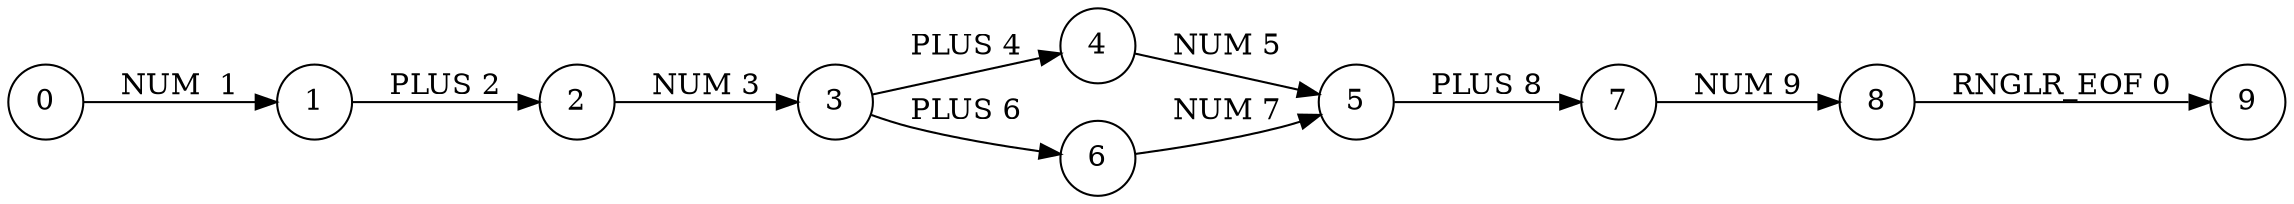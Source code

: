 digraph g
{
rankdir=LR
node [shape=circle]
0 -> 1 [label="NUM  1"]
1 -> 2 [label="PLUS 2"]
2 -> 3 [label="NUM 3"]
3 -> 4 [label="PLUS 4"]
4 -> 5 [label="NUM 5"]
3 -> 6 [label="PLUS 6"]
6 -> 5 [label="NUM 7"]
5 -> 7 [label="PLUS 8"]
7 -> 8 [label="NUM 9"]
8 -> 9 [label="RNGLR_EOF 0"]
}
